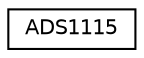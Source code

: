 digraph "Graphical Class Hierarchy"
{
 // LATEX_PDF_SIZE
  edge [fontname="Helvetica",fontsize="10",labelfontname="Helvetica",labelfontsize="10"];
  node [fontname="Helvetica",fontsize="10",shape=record];
  rankdir="LR";
  Node0 [label="ADS1115",height=0.2,width=0.4,color="black", fillcolor="white", style="filled",URL="$class_a_d_s1115.html",tooltip=" "];
}
